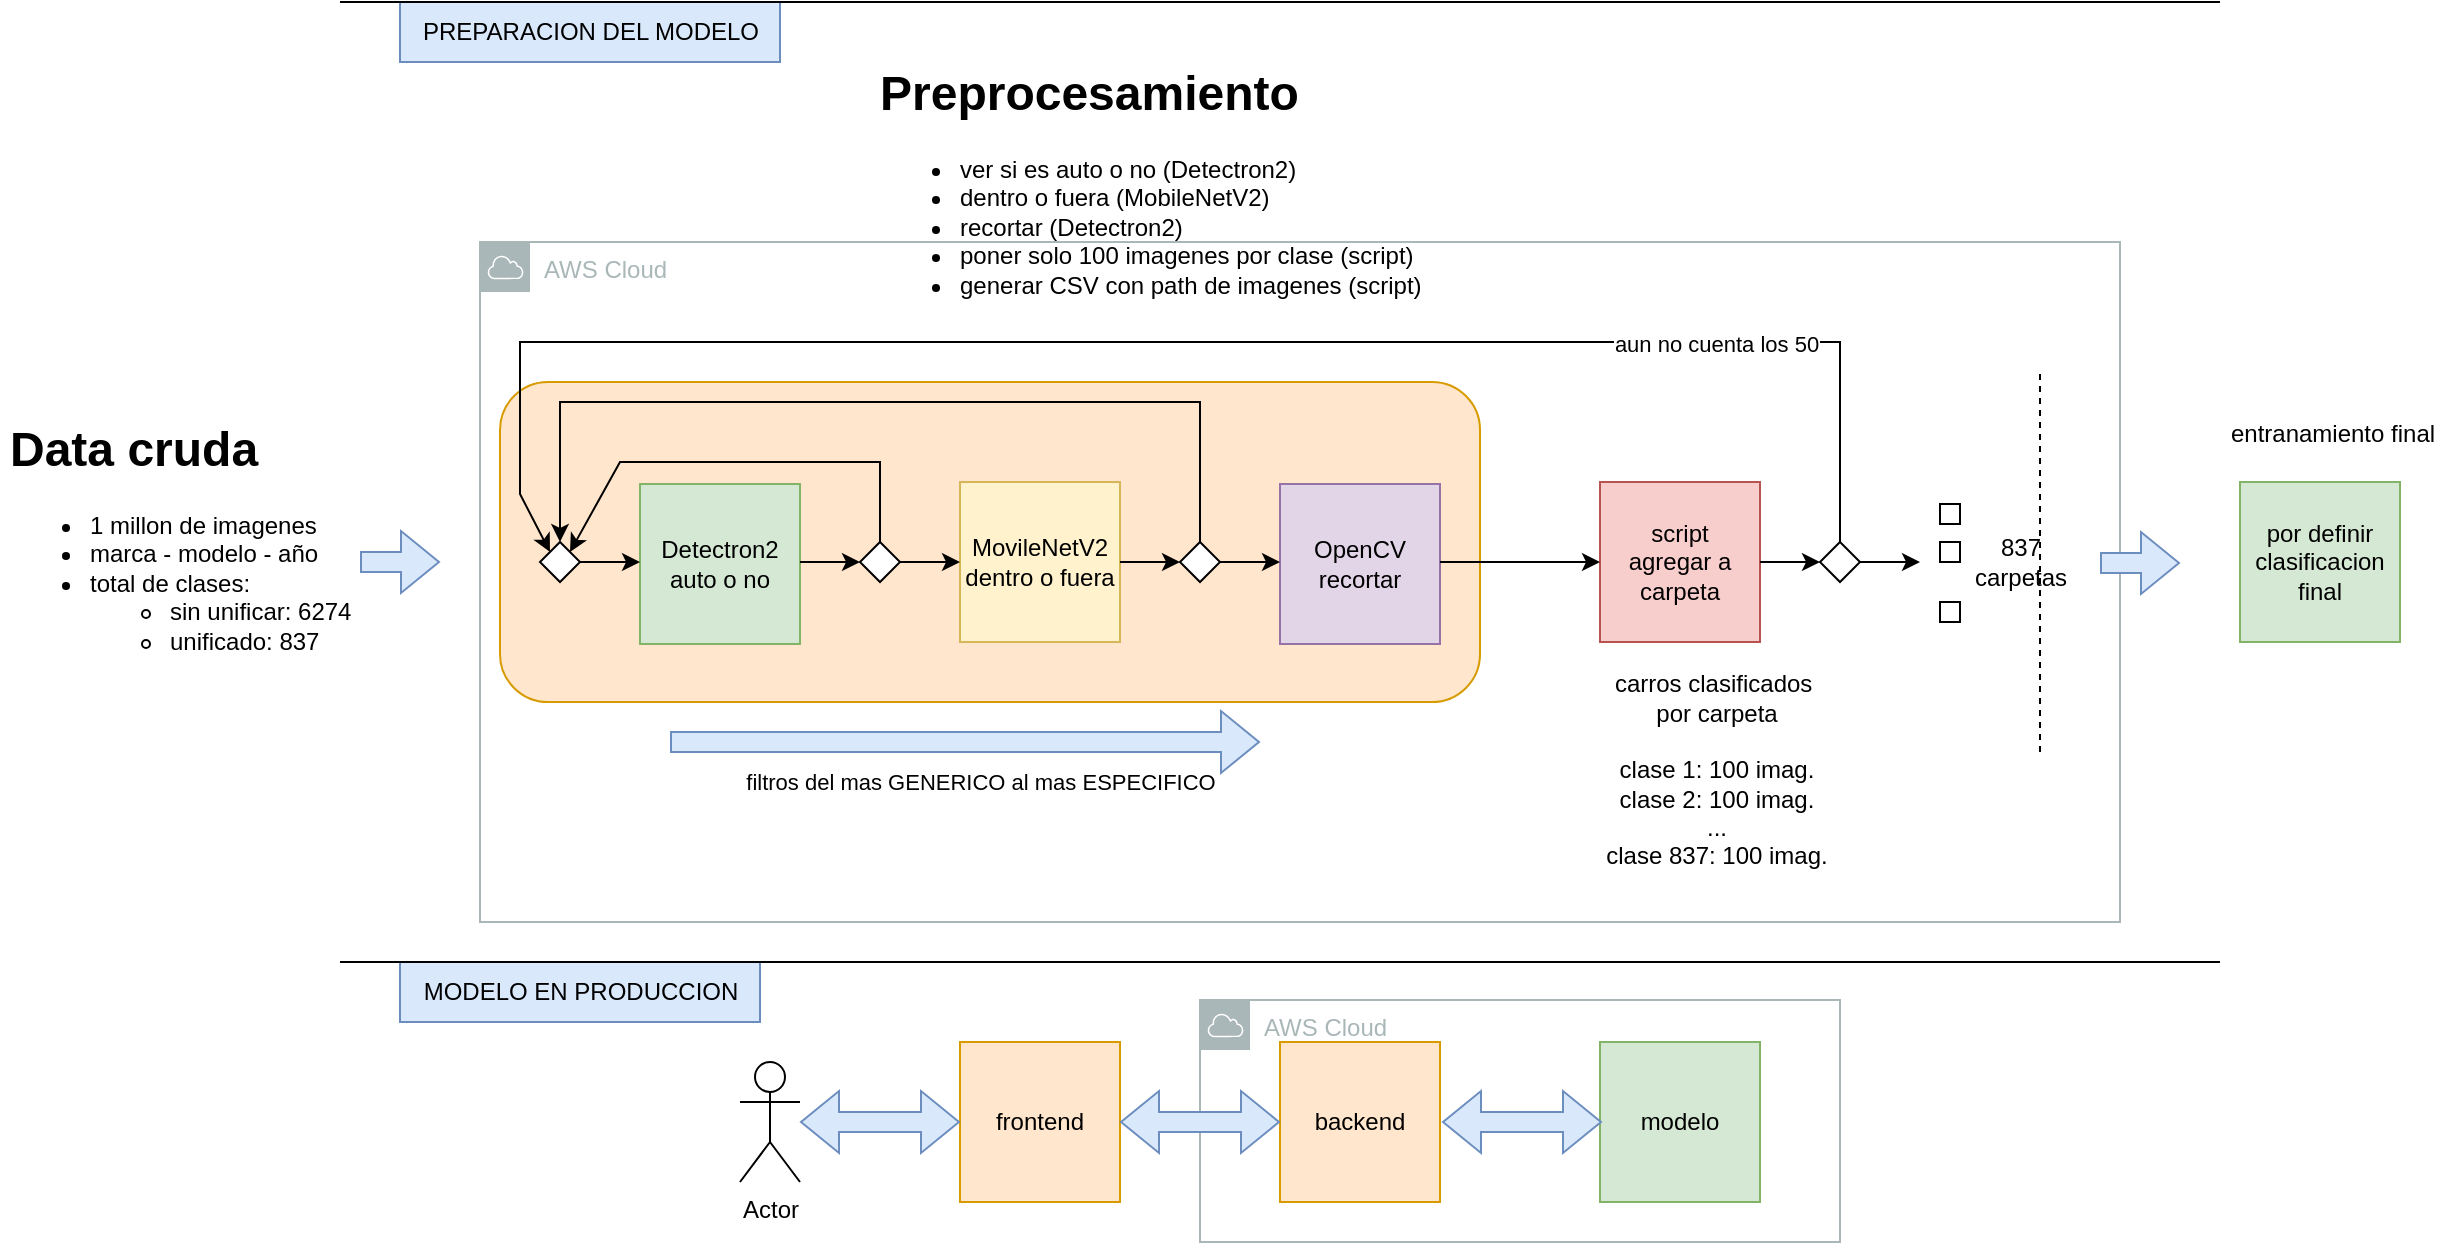 <mxfile version="20.5.3" type="github">
  <diagram id="d1UGlg10RTn8FGWX02N2" name="Página-1">
    <mxGraphModel dx="1544" dy="900" grid="0" gridSize="10" guides="0" tooltips="1" connect="1" arrows="1" fold="1" page="0" pageScale="1" pageWidth="827" pageHeight="1169" math="0" shadow="0">
      <root>
        <mxCell id="0" />
        <mxCell id="1" parent="0" />
        <mxCell id="tucPYehaHJomBl3AI-Kj-5" value="AWS Cloud" style="sketch=0;outlineConnect=0;gradientColor=none;html=1;whiteSpace=wrap;fontSize=12;fontStyle=0;shape=mxgraph.aws4.group;grIcon=mxgraph.aws4.group_aws_cloud;strokeColor=#AAB7B8;fillColor=none;verticalAlign=top;align=left;spacingLeft=30;fontColor=#AAB7B8;dashed=0;" parent="1" vertex="1">
          <mxGeometry x="160" y="80" width="820" height="340" as="geometry" />
        </mxCell>
        <mxCell id="F1CmjYeOLt3YKnNCWYDW-13" value="" style="rounded=1;whiteSpace=wrap;html=1;fillColor=#ffe6cc;strokeColor=#d79b00;" vertex="1" parent="1">
          <mxGeometry x="170" y="150" width="490" height="160" as="geometry" />
        </mxCell>
        <mxCell id="tucPYehaHJomBl3AI-Kj-34" value="AWS Cloud" style="sketch=0;outlineConnect=0;gradientColor=none;html=1;whiteSpace=wrap;fontSize=12;fontStyle=0;shape=mxgraph.aws4.group;grIcon=mxgraph.aws4.group_aws_cloud;strokeColor=#AAB7B8;fillColor=none;verticalAlign=top;align=left;spacingLeft=30;fontColor=#AAB7B8;dashed=0;" parent="1" vertex="1">
          <mxGeometry x="520" y="459" width="320" height="121" as="geometry" />
        </mxCell>
        <mxCell id="9z2Wm28B5pkvkPLOybwL-1" value="Detectron2&lt;br&gt;auto o no" style="whiteSpace=wrap;html=1;aspect=fixed;fillColor=#d5e8d4;strokeColor=#82b366;" parent="1" vertex="1">
          <mxGeometry x="240" y="201" width="80" height="80" as="geometry" />
        </mxCell>
        <mxCell id="9z2Wm28B5pkvkPLOybwL-2" value="" style="shape=flexArrow;endArrow=classic;html=1;rounded=0;fillColor=#dae8fc;strokeColor=#6c8ebf;" parent="1" edge="1">
          <mxGeometry width="50" height="50" relative="1" as="geometry">
            <mxPoint x="100" y="240" as="sourcePoint" />
            <mxPoint x="140" y="240" as="targetPoint" />
          </mxGeometry>
        </mxCell>
        <mxCell id="9z2Wm28B5pkvkPLOybwL-4" value="MovileNetV2&lt;br&gt;dentro o fuera" style="whiteSpace=wrap;html=1;aspect=fixed;fillColor=#fff2cc;strokeColor=#d6b656;" parent="1" vertex="1">
          <mxGeometry x="400" y="200" width="80" height="80" as="geometry" />
        </mxCell>
        <mxCell id="9z2Wm28B5pkvkPLOybwL-7" value="" style="shape=flexArrow;endArrow=classic;html=1;rounded=0;fillColor=#dae8fc;strokeColor=#6c8ebf;" parent="1" edge="1">
          <mxGeometry width="50" height="50" relative="1" as="geometry">
            <mxPoint x="970" y="240.5" as="sourcePoint" />
            <mxPoint x="1010" y="240.5" as="targetPoint" />
          </mxGeometry>
        </mxCell>
        <mxCell id="9z2Wm28B5pkvkPLOybwL-11" value="carros clasificados&amp;nbsp;&lt;br&gt;por carpeta&lt;br&gt;&lt;br&gt;clase 1: 100 imag.&lt;br&gt;clase 2: 100&amp;nbsp;imag.&lt;br&gt;...&lt;br&gt;clase 837: 100&amp;nbsp;imag." style="text;html=1;align=center;verticalAlign=middle;resizable=0;points=[];autosize=1;strokeColor=none;fillColor=none;" parent="1" vertex="1">
          <mxGeometry x="713" y="287" width="129" height="113" as="geometry" />
        </mxCell>
        <mxCell id="9z2Wm28B5pkvkPLOybwL-17" value="OpenCV&lt;br&gt;recortar" style="whiteSpace=wrap;html=1;aspect=fixed;fillColor=#e1d5e7;strokeColor=#9673a6;" parent="1" vertex="1">
          <mxGeometry x="560" y="201" width="80" height="80" as="geometry" />
        </mxCell>
        <mxCell id="9z2Wm28B5pkvkPLOybwL-19" value="por definir&lt;br&gt;clasificacion final" style="whiteSpace=wrap;html=1;aspect=fixed;fillColor=#d5e8d4;strokeColor=#82b366;" parent="1" vertex="1">
          <mxGeometry x="1040" y="200" width="80" height="80" as="geometry" />
        </mxCell>
        <mxCell id="9z2Wm28B5pkvkPLOybwL-20" value="script&lt;br&gt;agregar a carpeta" style="whiteSpace=wrap;html=1;aspect=fixed;fillColor=#f8cecc;strokeColor=#b85450;" parent="1" vertex="1">
          <mxGeometry x="720" y="200" width="80" height="80" as="geometry" />
        </mxCell>
        <mxCell id="9z2Wm28B5pkvkPLOybwL-21" value="entranamiento final" style="text;html=1;align=center;verticalAlign=middle;resizable=0;points=[];autosize=1;strokeColor=none;fillColor=none;" parent="1" vertex="1">
          <mxGeometry x="1026" y="163" width="120" height="26" as="geometry" />
        </mxCell>
        <mxCell id="9z2Wm28B5pkvkPLOybwL-22" value="" style="endArrow=none;dashed=1;html=1;rounded=0;" parent="1" edge="1">
          <mxGeometry width="50" height="50" relative="1" as="geometry">
            <mxPoint x="940" y="335" as="sourcePoint" />
            <mxPoint x="940" y="145" as="targetPoint" />
          </mxGeometry>
        </mxCell>
        <mxCell id="tucPYehaHJomBl3AI-Kj-12" value="" style="shape=flexArrow;endArrow=classic;html=1;rounded=0;fillColor=#dae8fc;strokeColor=#6c8ebf;" parent="1" edge="1">
          <mxGeometry width="50" height="50" relative="1" as="geometry">
            <mxPoint x="255" y="330" as="sourcePoint" />
            <mxPoint x="550" y="330" as="targetPoint" />
          </mxGeometry>
        </mxCell>
        <mxCell id="tucPYehaHJomBl3AI-Kj-13" value="filtros del mas GENERICO al mas ESPECIFICO" style="edgeLabel;html=1;align=center;verticalAlign=middle;resizable=0;points=[];" parent="tucPYehaHJomBl3AI-Kj-12" vertex="1" connectable="0">
          <mxGeometry x="-0.7" y="1" relative="1" as="geometry">
            <mxPoint x="110" y="21" as="offset" />
          </mxGeometry>
        </mxCell>
        <mxCell id="tucPYehaHJomBl3AI-Kj-14" value="" style="rounded=0;whiteSpace=wrap;html=1;" parent="1" vertex="1">
          <mxGeometry x="890" y="211" width="10" height="10" as="geometry" />
        </mxCell>
        <mxCell id="tucPYehaHJomBl3AI-Kj-15" value="" style="rounded=0;whiteSpace=wrap;html=1;" parent="1" vertex="1">
          <mxGeometry x="890" y="230" width="10" height="10" as="geometry" />
        </mxCell>
        <mxCell id="tucPYehaHJomBl3AI-Kj-16" value="" style="rounded=0;whiteSpace=wrap;html=1;" parent="1" vertex="1">
          <mxGeometry x="890" y="260" width="10" height="10" as="geometry" />
        </mxCell>
        <mxCell id="tucPYehaHJomBl3AI-Kj-18" value="837&lt;br&gt;carpetas" style="text;html=1;align=center;verticalAlign=middle;resizable=0;points=[];autosize=1;strokeColor=none;fillColor=none;" parent="1" vertex="1">
          <mxGeometry x="895" y="220" width="70" height="40" as="geometry" />
        </mxCell>
        <mxCell id="tucPYehaHJomBl3AI-Kj-20" value="backend" style="whiteSpace=wrap;html=1;aspect=fixed;fillColor=#ffe6cc;strokeColor=#d79b00;" parent="1" vertex="1">
          <mxGeometry x="560" y="480" width="80" height="80" as="geometry" />
        </mxCell>
        <mxCell id="tucPYehaHJomBl3AI-Kj-21" value="modelo" style="whiteSpace=wrap;html=1;aspect=fixed;fillColor=#d5e8d4;strokeColor=#82b366;" parent="1" vertex="1">
          <mxGeometry x="720" y="480" width="80" height="80" as="geometry" />
        </mxCell>
        <mxCell id="tucPYehaHJomBl3AI-Kj-22" value="frontend" style="whiteSpace=wrap;html=1;aspect=fixed;fillColor=#ffe6cc;strokeColor=#d79b00;" parent="1" vertex="1">
          <mxGeometry x="400" y="480" width="80" height="80" as="geometry" />
        </mxCell>
        <mxCell id="tucPYehaHJomBl3AI-Kj-25" value="Actor" style="shape=umlActor;verticalLabelPosition=bottom;verticalAlign=top;html=1;outlineConnect=0;" parent="1" vertex="1">
          <mxGeometry x="290" y="490" width="30" height="60" as="geometry" />
        </mxCell>
        <mxCell id="tucPYehaHJomBl3AI-Kj-26" value="" style="shape=flexArrow;endArrow=classic;startArrow=classic;html=1;rounded=0;fillColor=#dae8fc;strokeColor=#6c8ebf;" parent="1" edge="1">
          <mxGeometry width="100" height="100" relative="1" as="geometry">
            <mxPoint x="320" y="520" as="sourcePoint" />
            <mxPoint x="400" y="520" as="targetPoint" />
          </mxGeometry>
        </mxCell>
        <mxCell id="tucPYehaHJomBl3AI-Kj-27" value="" style="shape=flexArrow;endArrow=classic;startArrow=classic;html=1;rounded=0;fillColor=#dae8fc;strokeColor=#6c8ebf;" parent="1" edge="1">
          <mxGeometry width="100" height="100" relative="1" as="geometry">
            <mxPoint x="480" y="520" as="sourcePoint" />
            <mxPoint x="560" y="520" as="targetPoint" />
          </mxGeometry>
        </mxCell>
        <mxCell id="tucPYehaHJomBl3AI-Kj-28" value="" style="shape=flexArrow;endArrow=classic;startArrow=classic;html=1;rounded=0;fillColor=#dae8fc;strokeColor=#6c8ebf;" parent="1" edge="1">
          <mxGeometry width="100" height="100" relative="1" as="geometry">
            <mxPoint x="641" y="520" as="sourcePoint" />
            <mxPoint x="721" y="520" as="targetPoint" />
          </mxGeometry>
        </mxCell>
        <mxCell id="tucPYehaHJomBl3AI-Kj-29" value="PREPARACION DEL MODELO" style="text;html=1;align=center;verticalAlign=middle;resizable=0;points=[];autosize=1;strokeColor=#6c8ebf;fillColor=#dae8fc;" parent="1" vertex="1">
          <mxGeometry x="120" y="-40" width="190" height="30" as="geometry" />
        </mxCell>
        <mxCell id="tucPYehaHJomBl3AI-Kj-30" value="MODELO EN PRODUCCION" style="text;html=1;align=center;verticalAlign=middle;resizable=0;points=[];autosize=1;strokeColor=#6c8ebf;fillColor=#dae8fc;" parent="1" vertex="1">
          <mxGeometry x="120" y="440" width="180" height="30" as="geometry" />
        </mxCell>
        <mxCell id="tucPYehaHJomBl3AI-Kj-32" value="" style="endArrow=none;html=1;rounded=0;" parent="1" edge="1">
          <mxGeometry width="50" height="50" relative="1" as="geometry">
            <mxPoint x="90" y="440" as="sourcePoint" />
            <mxPoint x="1030" y="440" as="targetPoint" />
          </mxGeometry>
        </mxCell>
        <mxCell id="tucPYehaHJomBl3AI-Kj-35" value="" style="rhombus;whiteSpace=wrap;html=1;" parent="1" vertex="1">
          <mxGeometry x="350" y="230" width="20" height="20" as="geometry" />
        </mxCell>
        <mxCell id="tucPYehaHJomBl3AI-Kj-38" value="" style="endArrow=classic;html=1;rounded=0;entryX=0;entryY=0.5;entryDx=0;entryDy=0;" parent="1" target="9z2Wm28B5pkvkPLOybwL-4" edge="1">
          <mxGeometry width="50" height="50" relative="1" as="geometry">
            <mxPoint x="370" y="240" as="sourcePoint" />
            <mxPoint x="400" y="190" as="targetPoint" />
          </mxGeometry>
        </mxCell>
        <mxCell id="tucPYehaHJomBl3AI-Kj-40" value="" style="endArrow=classic;html=1;rounded=0;entryX=0;entryY=0.5;entryDx=0;entryDy=0;" parent="1" edge="1">
          <mxGeometry width="50" height="50" relative="1" as="geometry">
            <mxPoint x="320" y="240" as="sourcePoint" />
            <mxPoint x="350" y="240" as="targetPoint" />
          </mxGeometry>
        </mxCell>
        <mxCell id="tucPYehaHJomBl3AI-Kj-44" value="" style="endArrow=classic;html=1;rounded=0;exitX=0.5;exitY=0;exitDx=0;exitDy=0;entryX=1;entryY=0;entryDx=0;entryDy=0;" parent="1" edge="1">
          <mxGeometry width="50" height="50" relative="1" as="geometry">
            <mxPoint x="360" y="230.0" as="sourcePoint" />
            <mxPoint x="205" y="235.0" as="targetPoint" />
            <Array as="points">
              <mxPoint x="360" y="190" />
              <mxPoint x="230" y="190" />
            </Array>
          </mxGeometry>
        </mxCell>
        <mxCell id="tucPYehaHJomBl3AI-Kj-46" value="" style="rhombus;whiteSpace=wrap;html=1;" parent="1" vertex="1">
          <mxGeometry x="190" y="230" width="20" height="20" as="geometry" />
        </mxCell>
        <mxCell id="tucPYehaHJomBl3AI-Kj-47" value="" style="endArrow=classic;html=1;rounded=0;entryX=0;entryY=0.5;entryDx=0;entryDy=0;" parent="1" edge="1">
          <mxGeometry width="50" height="50" relative="1" as="geometry">
            <mxPoint x="210" y="240" as="sourcePoint" />
            <mxPoint x="240" y="240" as="targetPoint" />
          </mxGeometry>
        </mxCell>
        <mxCell id="tucPYehaHJomBl3AI-Kj-48" value="" style="endArrow=classic;html=1;rounded=0;entryX=0;entryY=0.5;entryDx=0;entryDy=0;" parent="1" edge="1">
          <mxGeometry width="50" height="50" relative="1" as="geometry">
            <mxPoint x="480" y="240" as="sourcePoint" />
            <mxPoint x="510" y="240" as="targetPoint" />
          </mxGeometry>
        </mxCell>
        <mxCell id="tucPYehaHJomBl3AI-Kj-49" value="" style="endArrow=classic;html=1;rounded=0;entryX=0;entryY=0.5;entryDx=0;entryDy=0;" parent="1" edge="1">
          <mxGeometry width="50" height="50" relative="1" as="geometry">
            <mxPoint x="530" y="240" as="sourcePoint" />
            <mxPoint x="560" y="240" as="targetPoint" />
          </mxGeometry>
        </mxCell>
        <mxCell id="tucPYehaHJomBl3AI-Kj-50" value="" style="endArrow=classic;html=1;rounded=0;entryX=0;entryY=0.5;entryDx=0;entryDy=0;" parent="1" target="9z2Wm28B5pkvkPLOybwL-20" edge="1">
          <mxGeometry width="50" height="50" relative="1" as="geometry">
            <mxPoint x="640" y="240" as="sourcePoint" />
            <mxPoint x="670" y="240" as="targetPoint" />
          </mxGeometry>
        </mxCell>
        <mxCell id="tucPYehaHJomBl3AI-Kj-52" value="" style="rhombus;whiteSpace=wrap;html=1;" parent="1" vertex="1">
          <mxGeometry x="510" y="230" width="20" height="20" as="geometry" />
        </mxCell>
        <mxCell id="tucPYehaHJomBl3AI-Kj-55" value="" style="endArrow=classic;html=1;rounded=0;entryX=0.5;entryY=0;entryDx=0;entryDy=0;" parent="1" target="tucPYehaHJomBl3AI-Kj-46" edge="1">
          <mxGeometry width="50" height="50" relative="1" as="geometry">
            <mxPoint x="520" y="230" as="sourcePoint" />
            <mxPoint x="360" y="250" as="targetPoint" />
            <Array as="points">
              <mxPoint x="520" y="160" />
              <mxPoint x="200" y="160" />
            </Array>
          </mxGeometry>
        </mxCell>
        <mxCell id="tucPYehaHJomBl3AI-Kj-57" value="" style="endArrow=none;html=1;rounded=0;" parent="1" edge="1">
          <mxGeometry width="50" height="50" relative="1" as="geometry">
            <mxPoint x="90" y="-40" as="sourcePoint" />
            <mxPoint x="1030" y="-40" as="targetPoint" />
          </mxGeometry>
        </mxCell>
        <mxCell id="F1CmjYeOLt3YKnNCWYDW-2" value="&lt;h1&gt;Data cruda&lt;/h1&gt;&lt;ul&gt;&lt;li&gt;&lt;span style=&quot;&quot;&gt;1 millon de imagenes&lt;/span&gt;&lt;/li&gt;&lt;li&gt;&lt;span style=&quot;&quot;&gt;marca - modelo - año&lt;/span&gt;&lt;/li&gt;&lt;li&gt;&lt;span style=&quot;&quot;&gt;total de clases:&lt;/span&gt;&lt;/li&gt;&lt;ul&gt;&lt;li&gt;&lt;span style=&quot;&quot;&gt;sin unificar: 6274&lt;/span&gt;&lt;/li&gt;&lt;li&gt;&lt;span style=&quot;&quot;&gt;unificado: 837&lt;/span&gt;&lt;/li&gt;&lt;/ul&gt;&lt;/ul&gt;&lt;p&gt;&lt;/p&gt;" style="text;html=1;strokeColor=none;fillColor=none;spacing=5;spacingTop=-20;whiteSpace=wrap;overflow=hidden;rounded=0;" vertex="1" parent="1">
          <mxGeometry x="-80" y="164" width="190" height="144" as="geometry" />
        </mxCell>
        <mxCell id="F1CmjYeOLt3YKnNCWYDW-8" value="" style="rhombus;whiteSpace=wrap;html=1;" vertex="1" parent="1">
          <mxGeometry x="830" y="230" width="20" height="20" as="geometry" />
        </mxCell>
        <mxCell id="F1CmjYeOLt3YKnNCWYDW-9" value="" style="endArrow=classic;html=1;rounded=0;entryX=0;entryY=0.5;entryDx=0;entryDy=0;" edge="1" parent="1">
          <mxGeometry width="50" height="50" relative="1" as="geometry">
            <mxPoint x="800" y="240" as="sourcePoint" />
            <mxPoint x="830" y="240" as="targetPoint" />
          </mxGeometry>
        </mxCell>
        <mxCell id="F1CmjYeOLt3YKnNCWYDW-10" value="" style="endArrow=classic;html=1;rounded=0;entryX=0;entryY=0;entryDx=0;entryDy=0;" edge="1" parent="1" target="tucPYehaHJomBl3AI-Kj-46">
          <mxGeometry width="50" height="50" relative="1" as="geometry">
            <mxPoint x="840" y="230" as="sourcePoint" />
            <mxPoint x="890" y="180" as="targetPoint" />
            <Array as="points">
              <mxPoint x="840" y="130" />
              <mxPoint x="180" y="130" />
              <mxPoint x="180" y="206" />
            </Array>
          </mxGeometry>
        </mxCell>
        <mxCell id="F1CmjYeOLt3YKnNCWYDW-16" value="aun no cuenta los 50" style="edgeLabel;html=1;align=center;verticalAlign=middle;resizable=0;points=[];" vertex="1" connectable="0" parent="F1CmjYeOLt3YKnNCWYDW-10">
          <mxGeometry x="-0.626" y="1" relative="1" as="geometry">
            <mxPoint as="offset" />
          </mxGeometry>
        </mxCell>
        <mxCell id="F1CmjYeOLt3YKnNCWYDW-12" value="" style="endArrow=classic;html=1;rounded=0;entryX=0;entryY=0.5;entryDx=0;entryDy=0;" edge="1" parent="1">
          <mxGeometry width="50" height="50" relative="1" as="geometry">
            <mxPoint x="850" y="240" as="sourcePoint" />
            <mxPoint x="880" y="240" as="targetPoint" />
          </mxGeometry>
        </mxCell>
        <mxCell id="F1CmjYeOLt3YKnNCWYDW-1" value="&lt;h1&gt;Preprocesamiento&lt;/h1&gt;&lt;p&gt;&lt;/p&gt;&lt;ul&gt;&lt;li&gt;&lt;span style=&quot;background-color: initial;&quot;&gt;ver si es auto o no&amp;nbsp;(Detectron2)&lt;/span&gt;&lt;/li&gt;&lt;li&gt;&lt;span style=&quot;background-color: initial;&quot;&gt;dentro o fuera (MobileNetV2)&lt;/span&gt;&lt;/li&gt;&lt;li&gt;&lt;span style=&quot;background-color: initial;&quot;&gt;recortar (Detectron2)&lt;/span&gt;&lt;/li&gt;&lt;li&gt;&lt;span style=&quot;background-color: initial;&quot;&gt;poner solo 100 imagenes por clase (script)&lt;/span&gt;&lt;/li&gt;&lt;li&gt;&lt;span style=&quot;background-color: initial;&quot;&gt;generar CSV con path de imagenes&amp;nbsp;&lt;/span&gt;(script)&lt;/li&gt;&lt;/ul&gt;" style="text;html=1;strokeColor=none;fillColor=none;spacing=5;spacingTop=-20;whiteSpace=wrap;overflow=hidden;rounded=0;" vertex="1" parent="1">
          <mxGeometry x="355" y="-14" width="323" height="136" as="geometry" />
        </mxCell>
      </root>
    </mxGraphModel>
  </diagram>
</mxfile>
